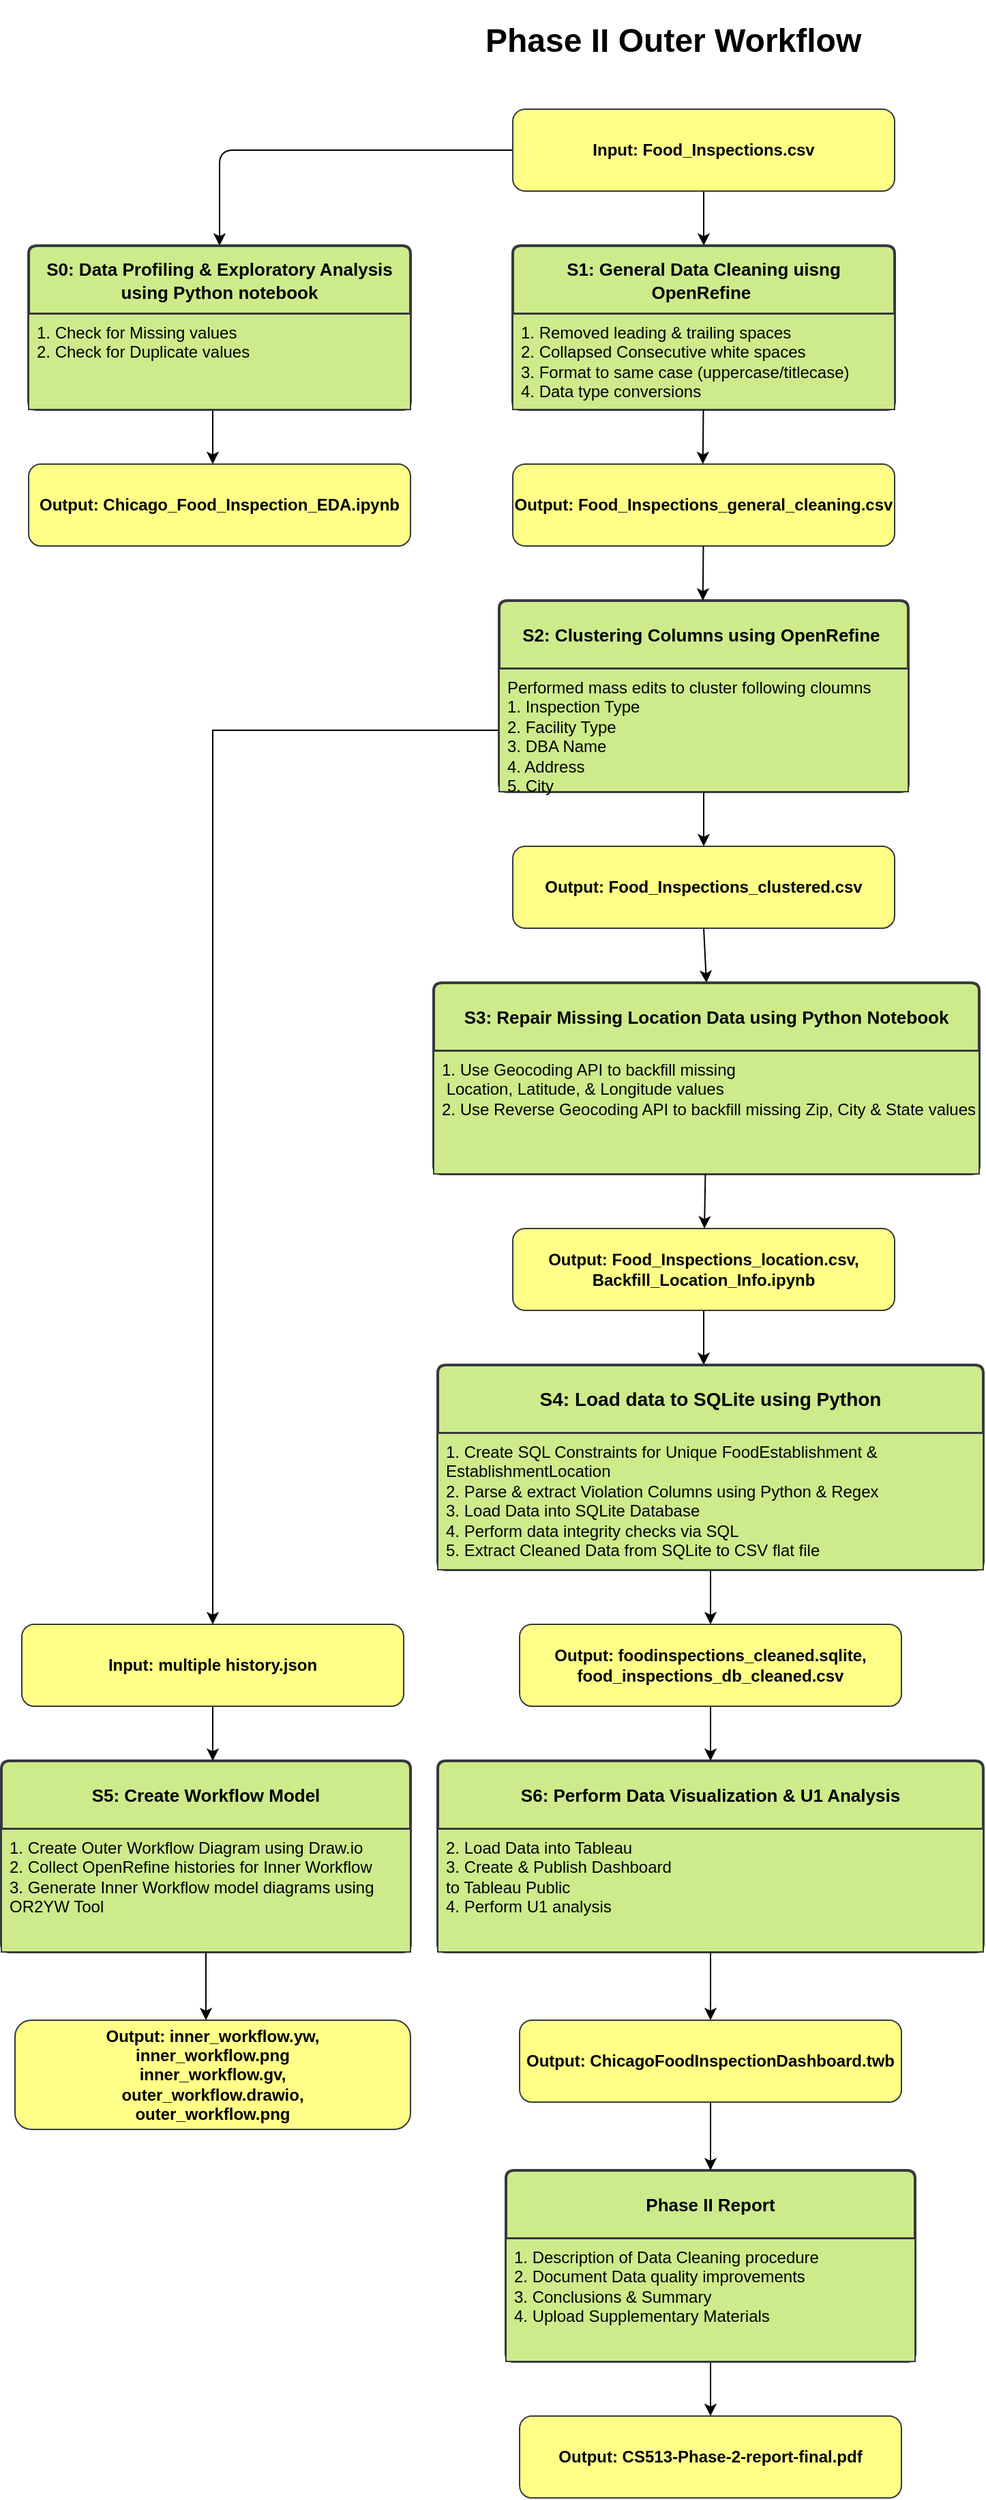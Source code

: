 <mxfile version="21.6.5" type="device">
  <diagram id="b76S8IMc-VFauBrSaB_W" name="Page-1">
    <mxGraphModel dx="1900" dy="1689" grid="1" gridSize="10" guides="1" tooltips="1" connect="1" arrows="1" fold="1" page="1" pageScale="1" pageWidth="850" pageHeight="1100" math="0" shadow="0">
      <root>
        <mxCell id="0" />
        <mxCell id="1" parent="0" />
        <mxCell id="84" style="edgeStyle=none;html=1;entryX=0.5;entryY=0;entryDx=0;entryDy=0;" parent="1" source="3" target="f-RVA5sCcQ6cIz6YvIvi-118" edge="1">
          <mxGeometry relative="1" as="geometry">
            <mxPoint x="330" y="50.0" as="targetPoint" />
          </mxGeometry>
        </mxCell>
        <mxCell id="85" style="edgeStyle=orthogonalEdgeStyle;rounded=1;html=1;entryX=0.5;entryY=0;entryDx=0;entryDy=0;" parent="1" source="3" target="f-RVA5sCcQ6cIz6YvIvi-114" edge="1">
          <mxGeometry relative="1" as="geometry">
            <mxPoint x="-175" y="50.0" as="targetPoint" />
          </mxGeometry>
        </mxCell>
        <mxCell id="3" value="&lt;b&gt;Input: Food_Inspections.csv&lt;/b&gt;" style="rounded=1;whiteSpace=wrap;html=1;fillColor=#ffff88;strokeColor=#36393d;" parent="1" vertex="1">
          <mxGeometry x="195" y="-60" width="280" height="60" as="geometry" />
        </mxCell>
        <mxCell id="91" value="" style="edgeStyle=none;rounded=1;html=1;" parent="1" edge="1">
          <mxGeometry relative="1" as="geometry">
            <mxPoint x="-25" y="160.0" as="sourcePoint" />
            <mxPoint x="-25" y="200.0" as="targetPoint" />
          </mxGeometry>
        </mxCell>
        <mxCell id="67" value="&lt;b&gt;Output: Food_Inspections_general_cleaning.csv&lt;/b&gt;" style="rounded=1;whiteSpace=wrap;html=1;fillColor=#ffff88;strokeColor=#36393d;" parent="1" vertex="1">
          <mxGeometry x="195" y="200" width="280" height="60" as="geometry" />
        </mxCell>
        <mxCell id="f-RVA5sCcQ6cIz6YvIvi-138" style="edgeStyle=none;rounded=0;orthogonalLoop=1;jettySize=auto;html=1;exitX=0.5;exitY=1;exitDx=0;exitDy=0;" edge="1" parent="1" source="68">
          <mxGeometry relative="1" as="geometry">
            <mxPoint x="337" y="580" as="targetPoint" />
          </mxGeometry>
        </mxCell>
        <mxCell id="68" value="&lt;b&gt;Output: Food_Inspections_clustered.csv&lt;/b&gt;" style="rounded=1;whiteSpace=wrap;html=1;fillColor=#ffff88;strokeColor=#36393d;" parent="1" vertex="1">
          <mxGeometry x="195" y="480" width="280" height="60" as="geometry" />
        </mxCell>
        <mxCell id="f-RVA5sCcQ6cIz6YvIvi-145" style="edgeStyle=none;rounded=0;orthogonalLoop=1;jettySize=auto;html=1;" edge="1" parent="1" source="75">
          <mxGeometry relative="1" as="geometry">
            <mxPoint x="335" y="860" as="targetPoint" />
          </mxGeometry>
        </mxCell>
        <mxCell id="75" value="&lt;b&gt;Output: Food_Inspections_location.csv,&lt;br&gt;Backfill_Location_Info.ipynb&lt;/b&gt;" style="rounded=1;whiteSpace=wrap;html=1;fillColor=#ffff88;strokeColor=#36393d;" parent="1" vertex="1">
          <mxGeometry x="195" y="760" width="280" height="60" as="geometry" />
        </mxCell>
        <mxCell id="80" value="&lt;b&gt;Output:&amp;nbsp;Chicago_Food_Inspection_EDA.ipynb&lt;/b&gt;" style="rounded=1;whiteSpace=wrap;html=1;fillColor=#ffff88;strokeColor=#36393d;" parent="1" vertex="1">
          <mxGeometry x="-160" y="200" width="280" height="60" as="geometry" />
        </mxCell>
        <mxCell id="f-RVA5sCcQ6cIz6YvIvi-114" value="&lt;b&gt;&lt;font style=&quot;font-size: 13px;&quot;&gt;S0: Data Profiling &amp;amp; Exploratory Analysis using Python notebook&lt;/font&gt;&lt;/b&gt;" style="swimlane;childLayout=stackLayout;horizontal=1;startSize=50;horizontalStack=0;rounded=1;fontSize=14;fontStyle=0;strokeWidth=2;resizeParent=0;resizeLast=1;shadow=0;dashed=0;align=center;arcSize=4;whiteSpace=wrap;html=1;fillColor=#cdeb8b;strokeColor=#36393d;" vertex="1" parent="1">
          <mxGeometry x="-160" y="40" width="280" height="120" as="geometry">
            <mxRectangle x="-325" y="-190" width="80" height="50" as="alternateBounds" />
          </mxGeometry>
        </mxCell>
        <mxCell id="f-RVA5sCcQ6cIz6YvIvi-115" value="1. Check for Missing values&lt;br&gt;2.&amp;nbsp;Check for Duplicate values" style="align=left;strokeColor=#36393d;fillColor=#cdeb8b;spacingLeft=4;fontSize=12;verticalAlign=top;resizable=0;rotatable=0;part=1;html=1;" vertex="1" parent="f-RVA5sCcQ6cIz6YvIvi-114">
          <mxGeometry y="50" width="280" height="70" as="geometry" />
        </mxCell>
        <mxCell id="f-RVA5sCcQ6cIz6YvIvi-118" value="&lt;b&gt;&lt;font style=&quot;font-size: 13px;&quot;&gt;S1: General Data Cleaning uisng OpenRefine&amp;nbsp;&lt;/font&gt;&lt;/b&gt;" style="swimlane;childLayout=stackLayout;horizontal=1;startSize=50;horizontalStack=0;rounded=1;fontSize=14;fontStyle=0;strokeWidth=2;resizeParent=0;resizeLast=1;shadow=0;dashed=0;align=center;arcSize=4;whiteSpace=wrap;html=1;fillColor=#cdeb8b;strokeColor=#36393d;" vertex="1" parent="1">
          <mxGeometry x="195" y="40" width="280" height="120" as="geometry">
            <mxRectangle x="-325" y="-190" width="80" height="50" as="alternateBounds" />
          </mxGeometry>
        </mxCell>
        <mxCell id="f-RVA5sCcQ6cIz6YvIvi-119" value="1.&amp;nbsp;Removed leading &amp;amp; trailing spaces&lt;br&gt;2.&amp;nbsp;Collapsed Consecutive white spaces&lt;br&gt;3.&amp;nbsp;Format to same case (uppercase/titlecase)&amp;nbsp;&lt;br&gt;4. Data type conversions" style="align=left;strokeColor=#36393d;fillColor=#cdeb8b;spacingLeft=4;fontSize=12;verticalAlign=top;resizable=0;rotatable=0;part=1;html=1;" vertex="1" parent="f-RVA5sCcQ6cIz6YvIvi-118">
          <mxGeometry y="50" width="280" height="70" as="geometry" />
        </mxCell>
        <mxCell id="f-RVA5sCcQ6cIz6YvIvi-120" value="&lt;h1&gt;Phase II Outer Workflow&lt;/h1&gt;" style="text;html=1;strokeColor=none;fillColor=none;spacing=5;spacingTop=-20;whiteSpace=wrap;overflow=hidden;rounded=0;" vertex="1" parent="1">
          <mxGeometry x="170" y="-130" width="360" height="40" as="geometry" />
        </mxCell>
        <mxCell id="f-RVA5sCcQ6cIz6YvIvi-124" value="&lt;b&gt;&lt;font style=&quot;font-size: 13px;&quot;&gt;S2: Clustering Columns using OpenRefine&amp;nbsp;&lt;/font&gt;&lt;/b&gt;" style="swimlane;childLayout=stackLayout;horizontal=1;startSize=50;horizontalStack=0;rounded=1;fontSize=14;fontStyle=0;strokeWidth=2;resizeParent=0;resizeLast=1;shadow=0;dashed=0;align=center;arcSize=4;whiteSpace=wrap;html=1;fillColor=#cdeb8b;strokeColor=#36393d;" vertex="1" parent="1">
          <mxGeometry x="185" y="300" width="300" height="140" as="geometry">
            <mxRectangle x="-325" y="-190" width="80" height="50" as="alternateBounds" />
          </mxGeometry>
        </mxCell>
        <mxCell id="f-RVA5sCcQ6cIz6YvIvi-125" value="Performed mass edits to cluster following cloumns&lt;br&gt;1.&amp;nbsp;Inspection Type&lt;br&gt;2. Facility Type&lt;br&gt;3. DBA Name&lt;br&gt;4. Address&lt;br&gt;5. City" style="align=left;strokeColor=#36393d;fillColor=#cdeb8b;spacingLeft=4;fontSize=12;verticalAlign=top;resizable=0;rotatable=0;part=1;html=1;" vertex="1" parent="f-RVA5sCcQ6cIz6YvIvi-124">
          <mxGeometry y="50" width="300" height="90" as="geometry" />
        </mxCell>
        <mxCell id="f-RVA5sCcQ6cIz6YvIvi-129" style="edgeStyle=none;html=1;" edge="1" parent="1">
          <mxGeometry relative="1" as="geometry">
            <mxPoint x="334.74" y="260" as="sourcePoint" />
            <mxPoint x="334.37" y="300" as="targetPoint" />
          </mxGeometry>
        </mxCell>
        <mxCell id="f-RVA5sCcQ6cIz6YvIvi-130" style="edgeStyle=none;html=1;" edge="1" parent="1">
          <mxGeometry relative="1" as="geometry">
            <mxPoint x="334.75" y="160" as="sourcePoint" />
            <mxPoint x="334.37" y="200" as="targetPoint" />
          </mxGeometry>
        </mxCell>
        <mxCell id="f-RVA5sCcQ6cIz6YvIvi-132" value="&lt;b&gt;&lt;font style=&quot;font-size: 13px;&quot;&gt;S3: Repair Missing Location Data using Python Notebook&lt;/font&gt;&lt;/b&gt;" style="swimlane;childLayout=stackLayout;horizontal=1;startSize=50;horizontalStack=0;rounded=1;fontSize=14;fontStyle=0;strokeWidth=2;resizeParent=0;resizeLast=1;shadow=0;dashed=0;align=center;arcSize=4;whiteSpace=wrap;html=1;fillColor=#cdeb8b;strokeColor=#36393d;" vertex="1" parent="1">
          <mxGeometry x="137" y="580" width="400" height="140" as="geometry">
            <mxRectangle x="-325" y="-190" width="80" height="50" as="alternateBounds" />
          </mxGeometry>
        </mxCell>
        <mxCell id="f-RVA5sCcQ6cIz6YvIvi-133" value="1. Use Geocoding API to backfill missing&lt;br&gt;&amp;nbsp;Location, Latitude, &amp;amp; Longitude values&amp;nbsp;&lt;br&gt;2. Use Reverse Geocoding API to backfill missing Zip, City &amp;amp; State values&lt;br&gt;" style="align=left;strokeColor=#36393d;fillColor=#cdeb8b;spacingLeft=4;fontSize=12;verticalAlign=top;resizable=0;rotatable=0;part=1;html=1;" vertex="1" parent="f-RVA5sCcQ6cIz6YvIvi-132">
          <mxGeometry y="50" width="400" height="90" as="geometry" />
        </mxCell>
        <mxCell id="f-RVA5sCcQ6cIz6YvIvi-139" style="edgeStyle=none;rounded=0;orthogonalLoop=1;jettySize=auto;html=1;" edge="1" parent="1" source="f-RVA5sCcQ6cIz6YvIvi-133" target="75">
          <mxGeometry relative="1" as="geometry" />
        </mxCell>
        <mxCell id="f-RVA5sCcQ6cIz6YvIvi-141" value="&lt;b&gt;&lt;font style=&quot;font-size: 13px;&quot;&gt;S5: Create Workflow Model&lt;/font&gt;&lt;/b&gt;" style="swimlane;childLayout=stackLayout;horizontal=1;startSize=50;horizontalStack=0;rounded=1;fontSize=14;fontStyle=0;strokeWidth=2;resizeParent=0;resizeLast=1;shadow=0;dashed=0;align=center;arcSize=4;whiteSpace=wrap;html=1;fillColor=#cdeb8b;strokeColor=#36393d;" vertex="1" parent="1">
          <mxGeometry x="-180" y="1150" width="300" height="140" as="geometry">
            <mxRectangle x="-325" y="-190" width="80" height="50" as="alternateBounds" />
          </mxGeometry>
        </mxCell>
        <mxCell id="f-RVA5sCcQ6cIz6YvIvi-142" value="1. Create Outer Workflow Diagram using Draw.io&lt;br&gt;2. Collect OpenRefine histories for Inner Workflow&lt;br&gt;3. Generate Inner Workflow model diagrams using&amp;nbsp;&lt;br&gt;OR2YW Tool" style="align=left;strokeColor=#36393d;fillColor=#cdeb8b;spacingLeft=4;fontSize=12;verticalAlign=top;resizable=0;rotatable=0;part=1;html=1;" vertex="1" parent="f-RVA5sCcQ6cIz6YvIvi-141">
          <mxGeometry y="50" width="300" height="90" as="geometry" />
        </mxCell>
        <mxCell id="f-RVA5sCcQ6cIz6YvIvi-174" style="edgeStyle=none;rounded=0;orthogonalLoop=1;jettySize=auto;html=1;exitX=0.5;exitY=1;exitDx=0;exitDy=0;" edge="1" parent="1" source="f-RVA5sCcQ6cIz6YvIvi-143" target="f-RVA5sCcQ6cIz6YvIvi-151">
          <mxGeometry relative="1" as="geometry" />
        </mxCell>
        <mxCell id="f-RVA5sCcQ6cIz6YvIvi-143" value="&lt;b&gt;&lt;font style=&quot;font-size: 14px;&quot;&gt;S4: Load data to SQLite using Python&lt;/font&gt;&lt;/b&gt;" style="swimlane;childLayout=stackLayout;horizontal=1;startSize=50;horizontalStack=0;rounded=1;fontSize=14;fontStyle=0;strokeWidth=2;resizeParent=0;resizeLast=1;shadow=0;dashed=0;align=center;arcSize=4;whiteSpace=wrap;html=1;fillColor=#cdeb8b;strokeColor=#36393d;" vertex="1" parent="1">
          <mxGeometry x="140" y="860" width="400" height="150" as="geometry">
            <mxRectangle x="-325" y="-190" width="80" height="50" as="alternateBounds" />
          </mxGeometry>
        </mxCell>
        <mxCell id="f-RVA5sCcQ6cIz6YvIvi-144" value="1.&amp;nbsp;Create SQL Constraints for Unique FoodEstablishment &amp;amp;&amp;nbsp;&lt;br style=&quot;border-color: var(--border-color); text-align: center;&quot;&gt;&lt;span style=&quot;text-align: center;&quot;&gt;EstablishmentLocation&lt;/span&gt;&lt;br&gt;2. Parse &amp;amp; extract Violation Columns using Python &amp;amp; Regex&lt;br&gt;3.&amp;nbsp;Load Data into SQLite Database&lt;br&gt;4.&amp;nbsp;Perform data integrity checks via SQL&amp;nbsp;&lt;br&gt;5.&amp;nbsp;Extract Cleaned Data from SQLite to CSV flat file&lt;br&gt;" style="align=left;strokeColor=#36393d;fillColor=#cdeb8b;spacingLeft=4;fontSize=12;verticalAlign=top;resizable=0;rotatable=0;part=1;html=1;" vertex="1" parent="f-RVA5sCcQ6cIz6YvIvi-143">
          <mxGeometry y="50" width="400" height="100" as="geometry" />
        </mxCell>
        <mxCell id="f-RVA5sCcQ6cIz6YvIvi-146" value="&lt;b&gt;&lt;font style=&quot;font-size: 13px;&quot;&gt;S6: Perform Data Visualization &amp;amp; U1 Analysis&lt;/font&gt;&lt;/b&gt;" style="swimlane;childLayout=stackLayout;horizontal=1;startSize=50;horizontalStack=0;rounded=1;fontSize=14;fontStyle=0;strokeWidth=2;resizeParent=0;resizeLast=1;shadow=0;dashed=0;align=center;arcSize=4;whiteSpace=wrap;html=1;fillColor=#cdeb8b;strokeColor=#36393d;" vertex="1" parent="1">
          <mxGeometry x="140" y="1150" width="400" height="140" as="geometry">
            <mxRectangle x="-325" y="-190" width="80" height="50" as="alternateBounds" />
          </mxGeometry>
        </mxCell>
        <mxCell id="f-RVA5sCcQ6cIz6YvIvi-147" value="2.&amp;nbsp;Load Data into Tableau&lt;br&gt;3.&amp;nbsp;Create &amp;amp; Publish Dashboard&lt;br style=&quot;border-color: var(--border-color); text-align: center;&quot;&gt;&lt;span style=&quot;text-align: center;&quot;&gt;to Tableau Public&lt;/span&gt;&lt;br&gt;4.&amp;nbsp;Perform U1 analysis&amp;nbsp;" style="align=left;strokeColor=#36393d;fillColor=#cdeb8b;spacingLeft=4;fontSize=12;verticalAlign=top;resizable=0;rotatable=0;part=1;html=1;" vertex="1" parent="f-RVA5sCcQ6cIz6YvIvi-146">
          <mxGeometry y="50" width="400" height="90" as="geometry" />
        </mxCell>
        <mxCell id="f-RVA5sCcQ6cIz6YvIvi-189" value="" style="edgeStyle=none;rounded=0;orthogonalLoop=1;jettySize=auto;html=1;" edge="1" parent="1" source="f-RVA5sCcQ6cIz6YvIvi-149" target="f-RVA5sCcQ6cIz6YvIvi-181">
          <mxGeometry relative="1" as="geometry" />
        </mxCell>
        <mxCell id="f-RVA5sCcQ6cIz6YvIvi-149" value="&lt;b&gt;&lt;font style=&quot;font-size: 13px;&quot;&gt;Phase II Report&lt;/font&gt;&lt;/b&gt;" style="swimlane;childLayout=stackLayout;horizontal=1;startSize=50;horizontalStack=0;rounded=1;fontSize=14;fontStyle=0;strokeWidth=2;resizeParent=0;resizeLast=1;shadow=0;dashed=0;align=center;arcSize=4;whiteSpace=wrap;html=1;fillColor=#cdeb8b;strokeColor=#36393d;" vertex="1" parent="1">
          <mxGeometry x="190" y="1450" width="300" height="140" as="geometry">
            <mxRectangle x="-325" y="-190" width="80" height="50" as="alternateBounds" />
          </mxGeometry>
        </mxCell>
        <mxCell id="f-RVA5sCcQ6cIz6YvIvi-150" value="1. Description of Data Cleaning procedure&lt;br&gt;2. Document Data quality improvements&amp;nbsp;&lt;br&gt;3. Conclusions &amp;amp; Summary&lt;br&gt;4. Upload Supplementary Materials" style="align=left;strokeColor=#36393d;fillColor=#cdeb8b;spacingLeft=4;fontSize=12;verticalAlign=top;resizable=0;rotatable=0;part=1;html=1;" vertex="1" parent="f-RVA5sCcQ6cIz6YvIvi-149">
          <mxGeometry y="50" width="300" height="90" as="geometry" />
        </mxCell>
        <mxCell id="f-RVA5sCcQ6cIz6YvIvi-175" value="" style="edgeStyle=none;rounded=0;orthogonalLoop=1;jettySize=auto;html=1;" edge="1" parent="1" source="f-RVA5sCcQ6cIz6YvIvi-151">
          <mxGeometry relative="1" as="geometry">
            <mxPoint x="340" y="1150" as="targetPoint" />
          </mxGeometry>
        </mxCell>
        <mxCell id="f-RVA5sCcQ6cIz6YvIvi-151" value="&lt;b&gt;Output: foodinspections_cleaned.sqlite,&lt;/b&gt;&lt;br&gt;&lt;b&gt;food_inspections_db_cleaned.csv&lt;/b&gt;" style="rounded=1;whiteSpace=wrap;html=1;fillColor=#ffff88;strokeColor=#36393d;" vertex="1" parent="1">
          <mxGeometry x="200" y="1050" width="280" height="60" as="geometry" />
        </mxCell>
        <mxCell id="f-RVA5sCcQ6cIz6YvIvi-152" style="edgeStyle=none;rounded=0;orthogonalLoop=1;jettySize=auto;html=1;exitX=0.5;exitY=0;exitDx=0;exitDy=0;" edge="1" parent="1" source="f-RVA5sCcQ6cIz6YvIvi-149" target="f-RVA5sCcQ6cIz6YvIvi-149">
          <mxGeometry relative="1" as="geometry" />
        </mxCell>
        <mxCell id="f-RVA5sCcQ6cIz6YvIvi-166" style="edgeStyle=none;rounded=0;orthogonalLoop=1;jettySize=auto;html=1;exitX=0.5;exitY=1;exitDx=0;exitDy=0;" edge="1" parent="1" source="f-RVA5sCcQ6cIz6YvIvi-125" target="68">
          <mxGeometry relative="1" as="geometry" />
        </mxCell>
        <mxCell id="f-RVA5sCcQ6cIz6YvIvi-176" style="edgeStyle=none;rounded=0;orthogonalLoop=1;jettySize=auto;html=1;exitX=0.5;exitY=1;exitDx=0;exitDy=0;entryX=0.5;entryY=0;entryDx=0;entryDy=0;" edge="1" parent="1" source="f-RVA5sCcQ6cIz6YvIvi-147" target="f-RVA5sCcQ6cIz6YvIvi-190">
          <mxGeometry relative="1" as="geometry">
            <mxPoint x="337" y="1340" as="targetPoint" />
          </mxGeometry>
        </mxCell>
        <mxCell id="f-RVA5sCcQ6cIz6YvIvi-181" value="&lt;b&gt;Output:&amp;nbsp;CS513-Phase-2-report-final.pdf&lt;/b&gt;" style="rounded=1;whiteSpace=wrap;html=1;fillColor=#ffff88;strokeColor=#36393d;" vertex="1" parent="1">
          <mxGeometry x="200" y="1630" width="280" height="60" as="geometry" />
        </mxCell>
        <mxCell id="f-RVA5sCcQ6cIz6YvIvi-182" value="&lt;b&gt;Output: inner_workflow.yw, &lt;br&gt;inner_workflow.png&lt;br&gt;inner_workflow.gv,&lt;br&gt;outer_workflow.drawio,&lt;br&gt;outer_workflow.png&lt;br&gt;&lt;/b&gt;" style="rounded=1;whiteSpace=wrap;html=1;fillColor=#ffff88;strokeColor=#36393d;" vertex="1" parent="1">
          <mxGeometry x="-170" y="1340" width="290" height="80" as="geometry" />
        </mxCell>
        <mxCell id="f-RVA5sCcQ6cIz6YvIvi-193" value="" style="edgeStyle=none;rounded=0;orthogonalLoop=1;jettySize=auto;html=1;" edge="1" parent="1" source="f-RVA5sCcQ6cIz6YvIvi-183">
          <mxGeometry relative="1" as="geometry">
            <mxPoint x="-25" y="1150" as="targetPoint" />
          </mxGeometry>
        </mxCell>
        <mxCell id="f-RVA5sCcQ6cIz6YvIvi-183" value="&lt;b&gt;Input: multiple history.json&lt;/b&gt;" style="rounded=1;whiteSpace=wrap;html=1;fillColor=#ffff88;strokeColor=#36393d;" vertex="1" parent="1">
          <mxGeometry x="-165" y="1050" width="280" height="60" as="geometry" />
        </mxCell>
        <mxCell id="f-RVA5sCcQ6cIz6YvIvi-184" style="edgeStyle=orthogonalEdgeStyle;rounded=0;orthogonalLoop=1;jettySize=auto;html=1;" edge="1" parent="1" source="f-RVA5sCcQ6cIz6YvIvi-125" target="f-RVA5sCcQ6cIz6YvIvi-183">
          <mxGeometry relative="1" as="geometry" />
        </mxCell>
        <mxCell id="f-RVA5sCcQ6cIz6YvIvi-192" style="edgeStyle=none;rounded=0;orthogonalLoop=1;jettySize=auto;html=1;" edge="1" parent="1" source="f-RVA5sCcQ6cIz6YvIvi-190">
          <mxGeometry relative="1" as="geometry">
            <mxPoint x="340" y="1450" as="targetPoint" />
          </mxGeometry>
        </mxCell>
        <mxCell id="f-RVA5sCcQ6cIz6YvIvi-190" value="&lt;b&gt;Output:&amp;nbsp;ChicagoFoodInspectionDashboard.twb&lt;/b&gt;" style="rounded=1;whiteSpace=wrap;html=1;fillColor=#ffff88;strokeColor=#36393d;" vertex="1" parent="1">
          <mxGeometry x="200" y="1340" width="280" height="60" as="geometry" />
        </mxCell>
        <mxCell id="f-RVA5sCcQ6cIz6YvIvi-194" style="edgeStyle=none;rounded=0;orthogonalLoop=1;jettySize=auto;html=1;" edge="1" parent="1" source="f-RVA5sCcQ6cIz6YvIvi-142">
          <mxGeometry relative="1" as="geometry">
            <mxPoint x="-30" y="1340" as="targetPoint" />
          </mxGeometry>
        </mxCell>
      </root>
    </mxGraphModel>
  </diagram>
</mxfile>

